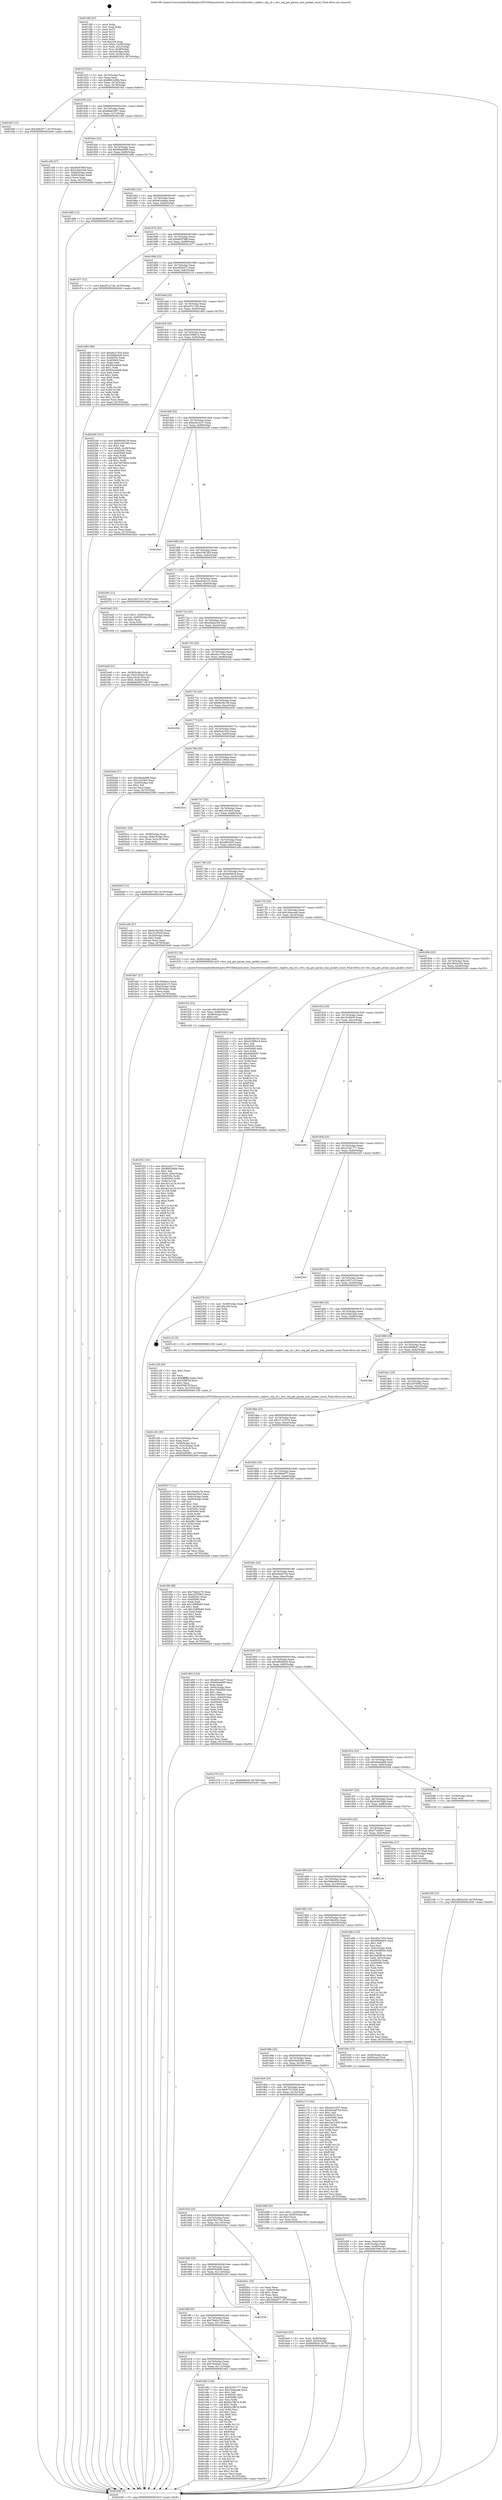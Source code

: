 digraph "0x4015f0" {
  label = "0x4015f0 (/mnt/c/Users/mathe/Desktop/tcc/POCII/binaries/extr_linuxdriversusbhostdwc_otgdwc_otg_cil.c_dwc_otg_get_param_max_packet_count_Final-ollvm.out::main(0))"
  labelloc = "t"
  node[shape=record]

  Entry [label="",width=0.3,height=0.3,shape=circle,fillcolor=black,style=filled]
  "0x40161f" [label="{
     0x40161f [23]\l
     | [instrs]\l
     &nbsp;&nbsp;0x40161f \<+3\>: mov -0x70(%rbp),%eax\l
     &nbsp;&nbsp;0x401622 \<+2\>: mov %eax,%ecx\l
     &nbsp;&nbsp;0x401624 \<+6\>: sub $0x8681b90b,%ecx\l
     &nbsp;&nbsp;0x40162a \<+3\>: mov %eax,-0x74(%rbp)\l
     &nbsp;&nbsp;0x40162d \<+3\>: mov %ecx,-0x78(%rbp)\l
     &nbsp;&nbsp;0x401630 \<+6\>: je 0000000000401fd3 \<main+0x9e3\>\l
  }"]
  "0x401fd3" [label="{
     0x401fd3 [12]\l
     | [instrs]\l
     &nbsp;&nbsp;0x401fd3 \<+7\>: movl $0x3bfe4f77,-0x70(%rbp)\l
     &nbsp;&nbsp;0x401fda \<+5\>: jmp 0000000000402449 \<main+0xe59\>\l
  }"]
  "0x401636" [label="{
     0x401636 [22]\l
     | [instrs]\l
     &nbsp;&nbsp;0x401636 \<+5\>: jmp 000000000040163b \<main+0x4b\>\l
     &nbsp;&nbsp;0x40163b \<+3\>: mov -0x74(%rbp),%eax\l
     &nbsp;&nbsp;0x40163e \<+5\>: sub $0x88de5907,%eax\l
     &nbsp;&nbsp;0x401643 \<+3\>: mov %eax,-0x7c(%rbp)\l
     &nbsp;&nbsp;0x401646 \<+6\>: je 0000000000401c08 \<main+0x618\>\l
  }"]
  Exit [label="",width=0.3,height=0.3,shape=circle,fillcolor=black,style=filled,peripheries=2]
  "0x401c08" [label="{
     0x401c08 [27]\l
     | [instrs]\l
     &nbsp;&nbsp;0x401c08 \<+5\>: mov $0x963f788f,%eax\l
     &nbsp;&nbsp;0x401c0d \<+5\>: mov $0x23dd23a6,%ecx\l
     &nbsp;&nbsp;0x401c12 \<+3\>: mov -0x64(%rbp),%edx\l
     &nbsp;&nbsp;0x401c15 \<+3\>: cmp -0x60(%rbp),%edx\l
     &nbsp;&nbsp;0x401c18 \<+3\>: cmovl %ecx,%eax\l
     &nbsp;&nbsp;0x401c1b \<+3\>: mov %eax,-0x70(%rbp)\l
     &nbsp;&nbsp;0x401c1e \<+5\>: jmp 0000000000402449 \<main+0xe59\>\l
  }"]
  "0x40164c" [label="{
     0x40164c [22]\l
     | [instrs]\l
     &nbsp;&nbsp;0x40164c \<+5\>: jmp 0000000000401651 \<main+0x61\>\l
     &nbsp;&nbsp;0x401651 \<+3\>: mov -0x74(%rbp),%eax\l
     &nbsp;&nbsp;0x401654 \<+5\>: sub $0x90ee95f5,%eax\l
     &nbsp;&nbsp;0x401659 \<+3\>: mov %eax,-0x80(%rbp)\l
     &nbsp;&nbsp;0x40165c \<+6\>: je 0000000000401d6b \<main+0x77b\>\l
  }"]
  "0x402106" [label="{
     0x402106 [12]\l
     | [instrs]\l
     &nbsp;&nbsp;0x402106 \<+7\>: movl $0x1863a1b5,-0x70(%rbp)\l
     &nbsp;&nbsp;0x40210d \<+5\>: jmp 0000000000402449 \<main+0xe59\>\l
  }"]
  "0x401d6b" [label="{
     0x401d6b [12]\l
     | [instrs]\l
     &nbsp;&nbsp;0x401d6b \<+7\>: movl $0x88de5907,-0x70(%rbp)\l
     &nbsp;&nbsp;0x401d72 \<+5\>: jmp 0000000000402449 \<main+0xe59\>\l
  }"]
  "0x401662" [label="{
     0x401662 [25]\l
     | [instrs]\l
     &nbsp;&nbsp;0x401662 \<+5\>: jmp 0000000000401667 \<main+0x77\>\l
     &nbsp;&nbsp;0x401667 \<+3\>: mov -0x74(%rbp),%eax\l
     &nbsp;&nbsp;0x40166a \<+5\>: sub $0x943cedea,%eax\l
     &nbsp;&nbsp;0x40166f \<+6\>: mov %eax,-0x84(%rbp)\l
     &nbsp;&nbsp;0x401675 \<+6\>: je 0000000000402112 \<main+0xb22\>\l
  }"]
  "0x4020d5" [label="{
     0x4020d5 [12]\l
     | [instrs]\l
     &nbsp;&nbsp;0x4020d5 \<+7\>: movl $0x678377e0,-0x70(%rbp)\l
     &nbsp;&nbsp;0x4020dc \<+5\>: jmp 0000000000402449 \<main+0xe59\>\l
  }"]
  "0x402112" [label="{
     0x402112\l
  }", style=dashed]
  "0x40167b" [label="{
     0x40167b [25]\l
     | [instrs]\l
     &nbsp;&nbsp;0x40167b \<+5\>: jmp 0000000000401680 \<main+0x90\>\l
     &nbsp;&nbsp;0x401680 \<+3\>: mov -0x74(%rbp),%eax\l
     &nbsp;&nbsp;0x401683 \<+5\>: sub $0x963f788f,%eax\l
     &nbsp;&nbsp;0x401688 \<+6\>: mov %eax,-0x88(%rbp)\l
     &nbsp;&nbsp;0x40168e \<+6\>: je 0000000000401d77 \<main+0x787\>\l
  }"]
  "0x401f32" [label="{
     0x401f32 [161]\l
     | [instrs]\l
     &nbsp;&nbsp;0x401f32 \<+5\>: mov $0x223d1777,%esi\l
     &nbsp;&nbsp;0x401f37 \<+5\>: mov $0x8681b90b,%ecx\l
     &nbsp;&nbsp;0x401f3c \<+2\>: mov $0x1,%dl\l
     &nbsp;&nbsp;0x401f3e \<+7\>: movl $0x0,-0x6c(%rbp)\l
     &nbsp;&nbsp;0x401f45 \<+8\>: mov 0x40505c,%r8d\l
     &nbsp;&nbsp;0x401f4d \<+8\>: mov 0x405060,%r9d\l
     &nbsp;&nbsp;0x401f55 \<+3\>: mov %r8d,%r10d\l
     &nbsp;&nbsp;0x401f58 \<+7\>: add $0xcb21a124,%r10d\l
     &nbsp;&nbsp;0x401f5f \<+4\>: sub $0x1,%r10d\l
     &nbsp;&nbsp;0x401f63 \<+7\>: sub $0xcb21a124,%r10d\l
     &nbsp;&nbsp;0x401f6a \<+4\>: imul %r10d,%r8d\l
     &nbsp;&nbsp;0x401f6e \<+4\>: and $0x1,%r8d\l
     &nbsp;&nbsp;0x401f72 \<+4\>: cmp $0x0,%r8d\l
     &nbsp;&nbsp;0x401f76 \<+4\>: sete %r11b\l
     &nbsp;&nbsp;0x401f7a \<+4\>: cmp $0xa,%r9d\l
     &nbsp;&nbsp;0x401f7e \<+3\>: setl %bl\l
     &nbsp;&nbsp;0x401f81 \<+3\>: mov %r11b,%r14b\l
     &nbsp;&nbsp;0x401f84 \<+4\>: xor $0xff,%r14b\l
     &nbsp;&nbsp;0x401f88 \<+3\>: mov %bl,%r15b\l
     &nbsp;&nbsp;0x401f8b \<+4\>: xor $0xff,%r15b\l
     &nbsp;&nbsp;0x401f8f \<+3\>: xor $0x1,%dl\l
     &nbsp;&nbsp;0x401f92 \<+3\>: mov %r14b,%r12b\l
     &nbsp;&nbsp;0x401f95 \<+4\>: and $0xff,%r12b\l
     &nbsp;&nbsp;0x401f99 \<+3\>: and %dl,%r11b\l
     &nbsp;&nbsp;0x401f9c \<+3\>: mov %r15b,%r13b\l
     &nbsp;&nbsp;0x401f9f \<+4\>: and $0xff,%r13b\l
     &nbsp;&nbsp;0x401fa3 \<+2\>: and %dl,%bl\l
     &nbsp;&nbsp;0x401fa5 \<+3\>: or %r11b,%r12b\l
     &nbsp;&nbsp;0x401fa8 \<+3\>: or %bl,%r13b\l
     &nbsp;&nbsp;0x401fab \<+3\>: xor %r13b,%r12b\l
     &nbsp;&nbsp;0x401fae \<+3\>: or %r15b,%r14b\l
     &nbsp;&nbsp;0x401fb1 \<+4\>: xor $0xff,%r14b\l
     &nbsp;&nbsp;0x401fb5 \<+3\>: or $0x1,%dl\l
     &nbsp;&nbsp;0x401fb8 \<+3\>: and %dl,%r14b\l
     &nbsp;&nbsp;0x401fbb \<+3\>: or %r14b,%r12b\l
     &nbsp;&nbsp;0x401fbe \<+4\>: test $0x1,%r12b\l
     &nbsp;&nbsp;0x401fc2 \<+3\>: cmovne %ecx,%esi\l
     &nbsp;&nbsp;0x401fc5 \<+3\>: mov %esi,-0x70(%rbp)\l
     &nbsp;&nbsp;0x401fc8 \<+6\>: mov %eax,-0x124(%rbp)\l
     &nbsp;&nbsp;0x401fce \<+5\>: jmp 0000000000402449 \<main+0xe59\>\l
  }"]
  "0x401d77" [label="{
     0x401d77 [12]\l
     | [instrs]\l
     &nbsp;&nbsp;0x401d77 \<+7\>: movl $0xc87cc746,-0x70(%rbp)\l
     &nbsp;&nbsp;0x401d7e \<+5\>: jmp 0000000000402449 \<main+0xe59\>\l
  }"]
  "0x401694" [label="{
     0x401694 [25]\l
     | [instrs]\l
     &nbsp;&nbsp;0x401694 \<+5\>: jmp 0000000000401699 \<main+0xa9\>\l
     &nbsp;&nbsp;0x401699 \<+3\>: mov -0x74(%rbp),%eax\l
     &nbsp;&nbsp;0x40169c \<+5\>: sub $0xa8f2b57c,%eax\l
     &nbsp;&nbsp;0x4016a1 \<+6\>: mov %eax,-0x8c(%rbp)\l
     &nbsp;&nbsp;0x4016a7 \<+6\>: je 000000000040211e \<main+0xb2e\>\l
  }"]
  "0x401f1b" [label="{
     0x401f1b [23]\l
     | [instrs]\l
     &nbsp;&nbsp;0x401f1b \<+10\>: movabs $0x4030b6,%rdi\l
     &nbsp;&nbsp;0x401f25 \<+3\>: mov %eax,-0x68(%rbp)\l
     &nbsp;&nbsp;0x401f28 \<+3\>: mov -0x68(%rbp),%esi\l
     &nbsp;&nbsp;0x401f2b \<+2\>: mov $0x0,%al\l
     &nbsp;&nbsp;0x401f2d \<+5\>: call 0000000000401040 \<printf@plt\>\l
     | [calls]\l
     &nbsp;&nbsp;0x401040 \{1\} (unknown)\l
  }"]
  "0x40211e" [label="{
     0x40211e\l
  }", style=dashed]
  "0x4016ad" [label="{
     0x4016ad [25]\l
     | [instrs]\l
     &nbsp;&nbsp;0x4016ad \<+5\>: jmp 00000000004016b2 \<main+0xc2\>\l
     &nbsp;&nbsp;0x4016b2 \<+3\>: mov -0x74(%rbp),%eax\l
     &nbsp;&nbsp;0x4016b5 \<+5\>: sub $0xc87cc746,%eax\l
     &nbsp;&nbsp;0x4016ba \<+6\>: mov %eax,-0x90(%rbp)\l
     &nbsp;&nbsp;0x4016c0 \<+6\>: je 0000000000401d83 \<main+0x793\>\l
  }"]
  "0x401a31" [label="{
     0x401a31\l
  }", style=dashed]
  "0x401d83" [label="{
     0x401d83 [88]\l
     | [instrs]\l
     &nbsp;&nbsp;0x401d83 \<+5\>: mov $0xe6cc745e,%eax\l
     &nbsp;&nbsp;0x401d88 \<+5\>: mov $0x5f4b0426,%ecx\l
     &nbsp;&nbsp;0x401d8d \<+7\>: mov 0x40505c,%edx\l
     &nbsp;&nbsp;0x401d94 \<+7\>: mov 0x405060,%esi\l
     &nbsp;&nbsp;0x401d9b \<+2\>: mov %edx,%edi\l
     &nbsp;&nbsp;0x401d9d \<+6\>: sub $0x83cea0e8,%edi\l
     &nbsp;&nbsp;0x401da3 \<+3\>: sub $0x1,%edi\l
     &nbsp;&nbsp;0x401da6 \<+6\>: add $0x83cea0e8,%edi\l
     &nbsp;&nbsp;0x401dac \<+3\>: imul %edi,%edx\l
     &nbsp;&nbsp;0x401daf \<+3\>: and $0x1,%edx\l
     &nbsp;&nbsp;0x401db2 \<+3\>: cmp $0x0,%edx\l
     &nbsp;&nbsp;0x401db5 \<+4\>: sete %r8b\l
     &nbsp;&nbsp;0x401db9 \<+3\>: cmp $0xa,%esi\l
     &nbsp;&nbsp;0x401dbc \<+4\>: setl %r9b\l
     &nbsp;&nbsp;0x401dc0 \<+3\>: mov %r8b,%r10b\l
     &nbsp;&nbsp;0x401dc3 \<+3\>: and %r9b,%r10b\l
     &nbsp;&nbsp;0x401dc6 \<+3\>: xor %r9b,%r8b\l
     &nbsp;&nbsp;0x401dc9 \<+3\>: or %r8b,%r10b\l
     &nbsp;&nbsp;0x401dcc \<+4\>: test $0x1,%r10b\l
     &nbsp;&nbsp;0x401dd0 \<+3\>: cmovne %ecx,%eax\l
     &nbsp;&nbsp;0x401dd3 \<+3\>: mov %eax,-0x70(%rbp)\l
     &nbsp;&nbsp;0x401dd6 \<+5\>: jmp 0000000000402449 \<main+0xe59\>\l
  }"]
  "0x4016c6" [label="{
     0x4016c6 [25]\l
     | [instrs]\l
     &nbsp;&nbsp;0x4016c6 \<+5\>: jmp 00000000004016cb \<main+0xdb\>\l
     &nbsp;&nbsp;0x4016cb \<+3\>: mov -0x74(%rbp),%eax\l
     &nbsp;&nbsp;0x4016ce \<+5\>: sub $0xd1099b14,%eax\l
     &nbsp;&nbsp;0x4016d3 \<+6\>: mov %eax,-0x94(%rbp)\l
     &nbsp;&nbsp;0x4016d9 \<+6\>: je 00000000004022d5 \<main+0xce5\>\l
  }"]
  "0x401e82" [label="{
     0x401e82 [144]\l
     | [instrs]\l
     &nbsp;&nbsp;0x401e82 \<+5\>: mov $0x223d1777,%eax\l
     &nbsp;&nbsp;0x401e87 \<+5\>: mov $0x164acaa6,%ecx\l
     &nbsp;&nbsp;0x401e8c \<+2\>: mov $0x1,%dl\l
     &nbsp;&nbsp;0x401e8e \<+7\>: mov 0x40505c,%esi\l
     &nbsp;&nbsp;0x401e95 \<+7\>: mov 0x405060,%edi\l
     &nbsp;&nbsp;0x401e9c \<+3\>: mov %esi,%r8d\l
     &nbsp;&nbsp;0x401e9f \<+7\>: add $0x62c3fb7d,%r8d\l
     &nbsp;&nbsp;0x401ea6 \<+4\>: sub $0x1,%r8d\l
     &nbsp;&nbsp;0x401eaa \<+7\>: sub $0x62c3fb7d,%r8d\l
     &nbsp;&nbsp;0x401eb1 \<+4\>: imul %r8d,%esi\l
     &nbsp;&nbsp;0x401eb5 \<+3\>: and $0x1,%esi\l
     &nbsp;&nbsp;0x401eb8 \<+3\>: cmp $0x0,%esi\l
     &nbsp;&nbsp;0x401ebb \<+4\>: sete %r9b\l
     &nbsp;&nbsp;0x401ebf \<+3\>: cmp $0xa,%edi\l
     &nbsp;&nbsp;0x401ec2 \<+4\>: setl %r10b\l
     &nbsp;&nbsp;0x401ec6 \<+3\>: mov %r9b,%r11b\l
     &nbsp;&nbsp;0x401ec9 \<+4\>: xor $0xff,%r11b\l
     &nbsp;&nbsp;0x401ecd \<+3\>: mov %r10b,%bl\l
     &nbsp;&nbsp;0x401ed0 \<+3\>: xor $0xff,%bl\l
     &nbsp;&nbsp;0x401ed3 \<+3\>: xor $0x1,%dl\l
     &nbsp;&nbsp;0x401ed6 \<+3\>: mov %r11b,%r14b\l
     &nbsp;&nbsp;0x401ed9 \<+4\>: and $0xff,%r14b\l
     &nbsp;&nbsp;0x401edd \<+3\>: and %dl,%r9b\l
     &nbsp;&nbsp;0x401ee0 \<+3\>: mov %bl,%r15b\l
     &nbsp;&nbsp;0x401ee3 \<+4\>: and $0xff,%r15b\l
     &nbsp;&nbsp;0x401ee7 \<+3\>: and %dl,%r10b\l
     &nbsp;&nbsp;0x401eea \<+3\>: or %r9b,%r14b\l
     &nbsp;&nbsp;0x401eed \<+3\>: or %r10b,%r15b\l
     &nbsp;&nbsp;0x401ef0 \<+3\>: xor %r15b,%r14b\l
     &nbsp;&nbsp;0x401ef3 \<+3\>: or %bl,%r11b\l
     &nbsp;&nbsp;0x401ef6 \<+4\>: xor $0xff,%r11b\l
     &nbsp;&nbsp;0x401efa \<+3\>: or $0x1,%dl\l
     &nbsp;&nbsp;0x401efd \<+3\>: and %dl,%r11b\l
     &nbsp;&nbsp;0x401f00 \<+3\>: or %r11b,%r14b\l
     &nbsp;&nbsp;0x401f03 \<+4\>: test $0x1,%r14b\l
     &nbsp;&nbsp;0x401f07 \<+3\>: cmovne %ecx,%eax\l
     &nbsp;&nbsp;0x401f0a \<+3\>: mov %eax,-0x70(%rbp)\l
     &nbsp;&nbsp;0x401f0d \<+5\>: jmp 0000000000402449 \<main+0xe59\>\l
  }"]
  "0x4022d5" [label="{
     0x4022d5 [151]\l
     | [instrs]\l
     &nbsp;&nbsp;0x4022d5 \<+5\>: mov $0xf0c08159,%eax\l
     &nbsp;&nbsp;0x4022da \<+5\>: mov $0xe10674f3,%ecx\l
     &nbsp;&nbsp;0x4022df \<+2\>: mov $0x1,%dl\l
     &nbsp;&nbsp;0x4022e1 \<+7\>: movl $0x0,-0x38(%rbp)\l
     &nbsp;&nbsp;0x4022e8 \<+7\>: mov 0x40505c,%esi\l
     &nbsp;&nbsp;0x4022ef \<+7\>: mov 0x405060,%edi\l
     &nbsp;&nbsp;0x4022f6 \<+3\>: mov %esi,%r8d\l
     &nbsp;&nbsp;0x4022f9 \<+7\>: add $0x79079b5e,%r8d\l
     &nbsp;&nbsp;0x402300 \<+4\>: sub $0x1,%r8d\l
     &nbsp;&nbsp;0x402304 \<+7\>: sub $0x79079b5e,%r8d\l
     &nbsp;&nbsp;0x40230b \<+4\>: imul %r8d,%esi\l
     &nbsp;&nbsp;0x40230f \<+3\>: and $0x1,%esi\l
     &nbsp;&nbsp;0x402312 \<+3\>: cmp $0x0,%esi\l
     &nbsp;&nbsp;0x402315 \<+4\>: sete %r9b\l
     &nbsp;&nbsp;0x402319 \<+3\>: cmp $0xa,%edi\l
     &nbsp;&nbsp;0x40231c \<+4\>: setl %r10b\l
     &nbsp;&nbsp;0x402320 \<+3\>: mov %r9b,%r11b\l
     &nbsp;&nbsp;0x402323 \<+4\>: xor $0xff,%r11b\l
     &nbsp;&nbsp;0x402327 \<+3\>: mov %r10b,%bl\l
     &nbsp;&nbsp;0x40232a \<+3\>: xor $0xff,%bl\l
     &nbsp;&nbsp;0x40232d \<+3\>: xor $0x0,%dl\l
     &nbsp;&nbsp;0x402330 \<+3\>: mov %r11b,%r14b\l
     &nbsp;&nbsp;0x402333 \<+4\>: and $0x0,%r14b\l
     &nbsp;&nbsp;0x402337 \<+3\>: and %dl,%r9b\l
     &nbsp;&nbsp;0x40233a \<+3\>: mov %bl,%r15b\l
     &nbsp;&nbsp;0x40233d \<+4\>: and $0x0,%r15b\l
     &nbsp;&nbsp;0x402341 \<+3\>: and %dl,%r10b\l
     &nbsp;&nbsp;0x402344 \<+3\>: or %r9b,%r14b\l
     &nbsp;&nbsp;0x402347 \<+3\>: or %r10b,%r15b\l
     &nbsp;&nbsp;0x40234a \<+3\>: xor %r15b,%r14b\l
     &nbsp;&nbsp;0x40234d \<+3\>: or %bl,%r11b\l
     &nbsp;&nbsp;0x402350 \<+4\>: xor $0xff,%r11b\l
     &nbsp;&nbsp;0x402354 \<+3\>: or $0x0,%dl\l
     &nbsp;&nbsp;0x402357 \<+3\>: and %dl,%r11b\l
     &nbsp;&nbsp;0x40235a \<+3\>: or %r11b,%r14b\l
     &nbsp;&nbsp;0x40235d \<+4\>: test $0x1,%r14b\l
     &nbsp;&nbsp;0x402361 \<+3\>: cmovne %ecx,%eax\l
     &nbsp;&nbsp;0x402364 \<+3\>: mov %eax,-0x70(%rbp)\l
     &nbsp;&nbsp;0x402367 \<+5\>: jmp 0000000000402449 \<main+0xe59\>\l
  }"]
  "0x4016df" [label="{
     0x4016df [25]\l
     | [instrs]\l
     &nbsp;&nbsp;0x4016df \<+5\>: jmp 00000000004016e4 \<main+0xf4\>\l
     &nbsp;&nbsp;0x4016e4 \<+3\>: mov -0x74(%rbp),%eax\l
     &nbsp;&nbsp;0x4016e7 \<+5\>: sub $0xe041d1f7,%eax\l
     &nbsp;&nbsp;0x4016ec \<+6\>: mov %eax,-0x98(%rbp)\l
     &nbsp;&nbsp;0x4016f2 \<+6\>: je 00000000004023a5 \<main+0xdb5\>\l
  }"]
  "0x401a18" [label="{
     0x401a18 [25]\l
     | [instrs]\l
     &nbsp;&nbsp;0x401a18 \<+5\>: jmp 0000000000401a1d \<main+0x42d\>\l
     &nbsp;&nbsp;0x401a1d \<+3\>: mov -0x74(%rbp),%eax\l
     &nbsp;&nbsp;0x401a20 \<+5\>: sub $0x7fc04acc,%eax\l
     &nbsp;&nbsp;0x401a25 \<+6\>: mov %eax,-0x11c(%rbp)\l
     &nbsp;&nbsp;0x401a2b \<+6\>: je 0000000000401e82 \<main+0x892\>\l
  }"]
  "0x4023a5" [label="{
     0x4023a5\l
  }", style=dashed]
  "0x4016f8" [label="{
     0x4016f8 [25]\l
     | [instrs]\l
     &nbsp;&nbsp;0x4016f8 \<+5\>: jmp 00000000004016fd \<main+0x10d\>\l
     &nbsp;&nbsp;0x4016fd \<+3\>: mov -0x74(%rbp),%eax\l
     &nbsp;&nbsp;0x401700 \<+5\>: sub $0xe10674f3,%eax\l
     &nbsp;&nbsp;0x401705 \<+6\>: mov %eax,-0x9c(%rbp)\l
     &nbsp;&nbsp;0x40170b \<+6\>: je 000000000040236c \<main+0xd7c\>\l
  }"]
  "0x40241e" [label="{
     0x40241e\l
  }", style=dashed]
  "0x40236c" [label="{
     0x40236c [12]\l
     | [instrs]\l
     &nbsp;&nbsp;0x40236c \<+7\>: movl $0x22927c1f,-0x70(%rbp)\l
     &nbsp;&nbsp;0x402373 \<+5\>: jmp 0000000000402449 \<main+0xe59\>\l
  }"]
  "0x401711" [label="{
     0x401711 [25]\l
     | [instrs]\l
     &nbsp;&nbsp;0x401711 \<+5\>: jmp 0000000000401716 \<main+0x126\>\l
     &nbsp;&nbsp;0x401716 \<+3\>: mov -0x74(%rbp),%eax\l
     &nbsp;&nbsp;0x401719 \<+5\>: sub $0xe2e42c15,%eax\l
     &nbsp;&nbsp;0x40171e \<+6\>: mov %eax,-0xa0(%rbp)\l
     &nbsp;&nbsp;0x401724 \<+6\>: je 0000000000401bd2 \<main+0x5e2\>\l
  }"]
  "0x4019ff" [label="{
     0x4019ff [25]\l
     | [instrs]\l
     &nbsp;&nbsp;0x4019ff \<+5\>: jmp 0000000000401a04 \<main+0x414\>\l
     &nbsp;&nbsp;0x401a04 \<+3\>: mov -0x74(%rbp),%eax\l
     &nbsp;&nbsp;0x401a07 \<+5\>: sub $0x79dd2c78,%eax\l
     &nbsp;&nbsp;0x401a0c \<+6\>: mov %eax,-0x118(%rbp)\l
     &nbsp;&nbsp;0x401a12 \<+6\>: je 000000000040241e \<main+0xe2e\>\l
  }"]
  "0x401bd2" [label="{
     0x401bd2 [23]\l
     | [instrs]\l
     &nbsp;&nbsp;0x401bd2 \<+7\>: movl $0x1,-0x60(%rbp)\l
     &nbsp;&nbsp;0x401bd9 \<+4\>: movslq -0x60(%rbp),%rax\l
     &nbsp;&nbsp;0x401bdd \<+4\>: shl $0x2,%rax\l
     &nbsp;&nbsp;0x401be1 \<+3\>: mov %rax,%rdi\l
     &nbsp;&nbsp;0x401be4 \<+5\>: call 0000000000401050 \<malloc@plt\>\l
     | [calls]\l
     &nbsp;&nbsp;0x401050 \{1\} (unknown)\l
  }"]
  "0x40172a" [label="{
     0x40172a [25]\l
     | [instrs]\l
     &nbsp;&nbsp;0x40172a \<+5\>: jmp 000000000040172f \<main+0x13f\>\l
     &nbsp;&nbsp;0x40172f \<+3\>: mov -0x74(%rbp),%eax\l
     &nbsp;&nbsp;0x401732 \<+5\>: sub $0xe5eba108,%eax\l
     &nbsp;&nbsp;0x401737 \<+6\>: mov %eax,-0xa4(%rbp)\l
     &nbsp;&nbsp;0x40173d \<+6\>: je 0000000000401b40 \<main+0x550\>\l
  }"]
  "0x402239" [label="{
     0x402239\l
  }", style=dashed]
  "0x401b40" [label="{
     0x401b40\l
  }", style=dashed]
  "0x401743" [label="{
     0x401743 [25]\l
     | [instrs]\l
     &nbsp;&nbsp;0x401743 \<+5\>: jmp 0000000000401748 \<main+0x158\>\l
     &nbsp;&nbsp;0x401748 \<+3\>: mov -0x74(%rbp),%eax\l
     &nbsp;&nbsp;0x40174b \<+5\>: sub $0xe6cc745e,%eax\l
     &nbsp;&nbsp;0x401750 \<+6\>: mov %eax,-0xa8(%rbp)\l
     &nbsp;&nbsp;0x401756 \<+6\>: je 00000000004023c6 \<main+0xdd6\>\l
  }"]
  "0x4019e6" [label="{
     0x4019e6 [25]\l
     | [instrs]\l
     &nbsp;&nbsp;0x4019e6 \<+5\>: jmp 00000000004019eb \<main+0x3fb\>\l
     &nbsp;&nbsp;0x4019eb \<+3\>: mov -0x74(%rbp),%eax\l
     &nbsp;&nbsp;0x4019ee \<+5\>: sub $0x6f764946,%eax\l
     &nbsp;&nbsp;0x4019f3 \<+6\>: mov %eax,-0x114(%rbp)\l
     &nbsp;&nbsp;0x4019f9 \<+6\>: je 0000000000402239 \<main+0xc49\>\l
  }"]
  "0x4023c6" [label="{
     0x4023c6\l
  }", style=dashed]
  "0x40175c" [label="{
     0x40175c [25]\l
     | [instrs]\l
     &nbsp;&nbsp;0x40175c \<+5\>: jmp 0000000000401761 \<main+0x171\>\l
     &nbsp;&nbsp;0x401761 \<+3\>: mov -0x74(%rbp),%eax\l
     &nbsp;&nbsp;0x401764 \<+5\>: sub $0xf0c08159,%eax\l
     &nbsp;&nbsp;0x401769 \<+6\>: mov %eax,-0xac(%rbp)\l
     &nbsp;&nbsp;0x40176f \<+6\>: je 000000000040243b \<main+0xe4b\>\l
  }"]
  "0x4020e1" [label="{
     0x4020e1 [25]\l
     | [instrs]\l
     &nbsp;&nbsp;0x4020e1 \<+2\>: xor %eax,%eax\l
     &nbsp;&nbsp;0x4020e3 \<+3\>: mov -0x6c(%rbp),%ecx\l
     &nbsp;&nbsp;0x4020e6 \<+3\>: sub $0x1,%eax\l
     &nbsp;&nbsp;0x4020e9 \<+2\>: sub %eax,%ecx\l
     &nbsp;&nbsp;0x4020eb \<+3\>: mov %ecx,-0x6c(%rbp)\l
     &nbsp;&nbsp;0x4020ee \<+7\>: movl $0x3bfe4f77,-0x70(%rbp)\l
     &nbsp;&nbsp;0x4020f5 \<+5\>: jmp 0000000000402449 \<main+0xe59\>\l
  }"]
  "0x40243b" [label="{
     0x40243b\l
  }", style=dashed]
  "0x401775" [label="{
     0x401775 [25]\l
     | [instrs]\l
     &nbsp;&nbsp;0x401775 \<+5\>: jmp 000000000040177a \<main+0x18a\>\l
     &nbsp;&nbsp;0x40177a \<+3\>: mov -0x74(%rbp),%eax\l
     &nbsp;&nbsp;0x40177d \<+5\>: sub $0xf5a41923,%eax\l
     &nbsp;&nbsp;0x401782 \<+6\>: mov %eax,-0xb0(%rbp)\l
     &nbsp;&nbsp;0x401788 \<+6\>: je 00000000004020a6 \<main+0xab6\>\l
  }"]
  "0x401c50" [label="{
     0x401c50 [35]\l
     | [instrs]\l
     &nbsp;&nbsp;0x401c50 \<+6\>: mov -0x120(%rbp),%ecx\l
     &nbsp;&nbsp;0x401c56 \<+3\>: imul %eax,%ecx\l
     &nbsp;&nbsp;0x401c59 \<+4\>: mov -0x58(%rbp),%rsi\l
     &nbsp;&nbsp;0x401c5d \<+4\>: movslq -0x5c(%rbp),%rdi\l
     &nbsp;&nbsp;0x401c61 \<+4\>: mov (%rsi,%rdi,8),%rsi\l
     &nbsp;&nbsp;0x401c65 \<+2\>: mov %ecx,(%rsi)\l
     &nbsp;&nbsp;0x401c67 \<+7\>: movl $0x63a05db1,-0x70(%rbp)\l
     &nbsp;&nbsp;0x401c6e \<+5\>: jmp 0000000000402449 \<main+0xe59\>\l
  }"]
  "0x4020a6" [label="{
     0x4020a6 [27]\l
     | [instrs]\l
     &nbsp;&nbsp;0x4020a6 \<+5\>: mov $0x49eabd98,%eax\l
     &nbsp;&nbsp;0x4020ab \<+5\>: mov $0x102c9c0,%ecx\l
     &nbsp;&nbsp;0x4020b0 \<+3\>: mov -0x29(%rbp),%dl\l
     &nbsp;&nbsp;0x4020b3 \<+3\>: test $0x1,%dl\l
     &nbsp;&nbsp;0x4020b6 \<+3\>: cmovne %ecx,%eax\l
     &nbsp;&nbsp;0x4020b9 \<+3\>: mov %eax,-0x70(%rbp)\l
     &nbsp;&nbsp;0x4020bc \<+5\>: jmp 0000000000402449 \<main+0xe59\>\l
  }"]
  "0x40178e" [label="{
     0x40178e [25]\l
     | [instrs]\l
     &nbsp;&nbsp;0x40178e \<+5\>: jmp 0000000000401793 \<main+0x1a3\>\l
     &nbsp;&nbsp;0x401793 \<+3\>: mov -0x74(%rbp),%eax\l
     &nbsp;&nbsp;0x401796 \<+5\>: sub $0xfb1199e3,%eax\l
     &nbsp;&nbsp;0x40179b \<+6\>: mov %eax,-0xb4(%rbp)\l
     &nbsp;&nbsp;0x4017a1 \<+6\>: je 000000000040242a \<main+0xe3a\>\l
  }"]
  "0x401c28" [label="{
     0x401c28 [40]\l
     | [instrs]\l
     &nbsp;&nbsp;0x401c28 \<+5\>: mov $0x2,%ecx\l
     &nbsp;&nbsp;0x401c2d \<+1\>: cltd\l
     &nbsp;&nbsp;0x401c2e \<+2\>: idiv %ecx\l
     &nbsp;&nbsp;0x401c30 \<+6\>: imul $0xfffffffe,%edx,%ecx\l
     &nbsp;&nbsp;0x401c36 \<+6\>: sub $0x559875f,%ecx\l
     &nbsp;&nbsp;0x401c3c \<+3\>: add $0x1,%ecx\l
     &nbsp;&nbsp;0x401c3f \<+6\>: add $0x559875f,%ecx\l
     &nbsp;&nbsp;0x401c45 \<+6\>: mov %ecx,-0x120(%rbp)\l
     &nbsp;&nbsp;0x401c4b \<+5\>: call 0000000000401160 \<next_i\>\l
     | [calls]\l
     &nbsp;&nbsp;0x401160 \{1\} (/mnt/c/Users/mathe/Desktop/tcc/POCII/binaries/extr_linuxdriversusbhostdwc_otgdwc_otg_cil.c_dwc_otg_get_param_max_packet_count_Final-ollvm.out::next_i)\l
  }"]
  "0x40242a" [label="{
     0x40242a\l
  }", style=dashed]
  "0x4017a7" [label="{
     0x4017a7 [25]\l
     | [instrs]\l
     &nbsp;&nbsp;0x4017a7 \<+5\>: jmp 00000000004017ac \<main+0x1bc\>\l
     &nbsp;&nbsp;0x4017ac \<+3\>: mov -0x74(%rbp),%eax\l
     &nbsp;&nbsp;0x4017af \<+5\>: sub $0x102c9c0,%eax\l
     &nbsp;&nbsp;0x4017b4 \<+6\>: mov %eax,-0xb8(%rbp)\l
     &nbsp;&nbsp;0x4017ba \<+6\>: je 00000000004020c1 \<main+0xad1\>\l
  }"]
  "0x401be9" [label="{
     0x401be9 [31]\l
     | [instrs]\l
     &nbsp;&nbsp;0x401be9 \<+4\>: mov -0x58(%rbp),%rdi\l
     &nbsp;&nbsp;0x401bed \<+4\>: movslq -0x5c(%rbp),%rcx\l
     &nbsp;&nbsp;0x401bf1 \<+4\>: mov %rax,(%rdi,%rcx,8)\l
     &nbsp;&nbsp;0x401bf5 \<+7\>: movl $0x0,-0x64(%rbp)\l
     &nbsp;&nbsp;0x401bfc \<+7\>: movl $0x88de5907,-0x70(%rbp)\l
     &nbsp;&nbsp;0x401c03 \<+5\>: jmp 0000000000402449 \<main+0xe59\>\l
  }"]
  "0x4020c1" [label="{
     0x4020c1 [20]\l
     | [instrs]\l
     &nbsp;&nbsp;0x4020c1 \<+4\>: mov -0x58(%rbp),%rax\l
     &nbsp;&nbsp;0x4020c5 \<+4\>: movslq -0x6c(%rbp),%rcx\l
     &nbsp;&nbsp;0x4020c9 \<+4\>: mov (%rax,%rcx,8),%rax\l
     &nbsp;&nbsp;0x4020cd \<+3\>: mov %rax,%rdi\l
     &nbsp;&nbsp;0x4020d0 \<+5\>: call 0000000000401030 \<free@plt\>\l
     | [calls]\l
     &nbsp;&nbsp;0x401030 \{1\} (unknown)\l
  }"]
  "0x4017c0" [label="{
     0x4017c0 [25]\l
     | [instrs]\l
     &nbsp;&nbsp;0x4017c0 \<+5\>: jmp 00000000004017c5 \<main+0x1d5\>\l
     &nbsp;&nbsp;0x4017c5 \<+3\>: mov -0x74(%rbp),%eax\l
     &nbsp;&nbsp;0x4017c8 \<+5\>: sub $0xdd91935,%eax\l
     &nbsp;&nbsp;0x4017cd \<+6\>: mov %eax,-0xbc(%rbp)\l
     &nbsp;&nbsp;0x4017d3 \<+6\>: je 0000000000401a3b \<main+0x44b\>\l
  }"]
  "0x401ba0" [label="{
     0x401ba0 [23]\l
     | [instrs]\l
     &nbsp;&nbsp;0x401ba0 \<+4\>: mov %rax,-0x58(%rbp)\l
     &nbsp;&nbsp;0x401ba4 \<+7\>: movl $0x0,-0x5c(%rbp)\l
     &nbsp;&nbsp;0x401bab \<+7\>: movl $0xfe060c8,-0x70(%rbp)\l
     &nbsp;&nbsp;0x401bb2 \<+5\>: jmp 0000000000402449 \<main+0xe59\>\l
  }"]
  "0x401a3b" [label="{
     0x401a3b [27]\l
     | [instrs]\l
     &nbsp;&nbsp;0x401a3b \<+5\>: mov $0x616b293c,%eax\l
     &nbsp;&nbsp;0x401a40 \<+5\>: mov $0x1fc3f430,%ecx\l
     &nbsp;&nbsp;0x401a45 \<+3\>: mov -0x34(%rbp),%edx\l
     &nbsp;&nbsp;0x401a48 \<+3\>: cmp $0x2,%edx\l
     &nbsp;&nbsp;0x401a4b \<+3\>: cmovne %ecx,%eax\l
     &nbsp;&nbsp;0x401a4e \<+3\>: mov %eax,-0x70(%rbp)\l
     &nbsp;&nbsp;0x401a51 \<+5\>: jmp 0000000000402449 \<main+0xe59\>\l
  }"]
  "0x4017d9" [label="{
     0x4017d9 [25]\l
     | [instrs]\l
     &nbsp;&nbsp;0x4017d9 \<+5\>: jmp 00000000004017de \<main+0x1ee\>\l
     &nbsp;&nbsp;0x4017de \<+3\>: mov -0x74(%rbp),%eax\l
     &nbsp;&nbsp;0x4017e1 \<+5\>: sub $0xfe060c8,%eax\l
     &nbsp;&nbsp;0x4017e6 \<+6\>: mov %eax,-0xc0(%rbp)\l
     &nbsp;&nbsp;0x4017ec \<+6\>: je 0000000000401bb7 \<main+0x5c7\>\l
  }"]
  "0x402449" [label="{
     0x402449 [5]\l
     | [instrs]\l
     &nbsp;&nbsp;0x402449 \<+5\>: jmp 000000000040161f \<main+0x2f\>\l
  }"]
  "0x4015f0" [label="{
     0x4015f0 [47]\l
     | [instrs]\l
     &nbsp;&nbsp;0x4015f0 \<+1\>: push %rbp\l
     &nbsp;&nbsp;0x4015f1 \<+3\>: mov %rsp,%rbp\l
     &nbsp;&nbsp;0x4015f4 \<+2\>: push %r15\l
     &nbsp;&nbsp;0x4015f6 \<+2\>: push %r14\l
     &nbsp;&nbsp;0x4015f8 \<+2\>: push %r13\l
     &nbsp;&nbsp;0x4015fa \<+2\>: push %r12\l
     &nbsp;&nbsp;0x4015fc \<+1\>: push %rbx\l
     &nbsp;&nbsp;0x4015fd \<+7\>: sub $0x108,%rsp\l
     &nbsp;&nbsp;0x401604 \<+7\>: movl $0x0,-0x38(%rbp)\l
     &nbsp;&nbsp;0x40160b \<+3\>: mov %edi,-0x3c(%rbp)\l
     &nbsp;&nbsp;0x40160e \<+4\>: mov %rsi,-0x48(%rbp)\l
     &nbsp;&nbsp;0x401612 \<+3\>: mov -0x3c(%rbp),%edi\l
     &nbsp;&nbsp;0x401615 \<+3\>: mov %edi,-0x34(%rbp)\l
     &nbsp;&nbsp;0x401618 \<+7\>: movl $0xdd91935,-0x70(%rbp)\l
  }"]
  "0x4019cd" [label="{
     0x4019cd [25]\l
     | [instrs]\l
     &nbsp;&nbsp;0x4019cd \<+5\>: jmp 00000000004019d2 \<main+0x3e2\>\l
     &nbsp;&nbsp;0x4019d2 \<+3\>: mov -0x74(%rbp),%eax\l
     &nbsp;&nbsp;0x4019d5 \<+5\>: sub $0x678377e0,%eax\l
     &nbsp;&nbsp;0x4019da \<+6\>: mov %eax,-0x110(%rbp)\l
     &nbsp;&nbsp;0x4019e0 \<+6\>: je 00000000004020e1 \<main+0xaf1\>\l
  }"]
  "0x401bb7" [label="{
     0x401bb7 [27]\l
     | [instrs]\l
     &nbsp;&nbsp;0x401bb7 \<+5\>: mov $0x7fc04acc,%eax\l
     &nbsp;&nbsp;0x401bbc \<+5\>: mov $0xe2e42c15,%ecx\l
     &nbsp;&nbsp;0x401bc1 \<+3\>: mov -0x5c(%rbp),%edx\l
     &nbsp;&nbsp;0x401bc4 \<+3\>: cmp -0x50(%rbp),%edx\l
     &nbsp;&nbsp;0x401bc7 \<+3\>: cmovl %ecx,%eax\l
     &nbsp;&nbsp;0x401bca \<+3\>: mov %eax,-0x70(%rbp)\l
     &nbsp;&nbsp;0x401bcd \<+5\>: jmp 0000000000402449 \<main+0xe59\>\l
  }"]
  "0x4017f2" [label="{
     0x4017f2 [25]\l
     | [instrs]\l
     &nbsp;&nbsp;0x4017f2 \<+5\>: jmp 00000000004017f7 \<main+0x207\>\l
     &nbsp;&nbsp;0x4017f7 \<+3\>: mov -0x74(%rbp),%eax\l
     &nbsp;&nbsp;0x4017fa \<+5\>: sub $0x164acaa6,%eax\l
     &nbsp;&nbsp;0x4017ff \<+6\>: mov %eax,-0xc4(%rbp)\l
     &nbsp;&nbsp;0x401805 \<+6\>: je 0000000000401f12 \<main+0x922\>\l
  }"]
  "0x401b89" [label="{
     0x401b89 [23]\l
     | [instrs]\l
     &nbsp;&nbsp;0x401b89 \<+7\>: movl $0x1,-0x50(%rbp)\l
     &nbsp;&nbsp;0x401b90 \<+4\>: movslq -0x50(%rbp),%rax\l
     &nbsp;&nbsp;0x401b94 \<+4\>: shl $0x3,%rax\l
     &nbsp;&nbsp;0x401b98 \<+3\>: mov %rax,%rdi\l
     &nbsp;&nbsp;0x401b9b \<+5\>: call 0000000000401050 \<malloc@plt\>\l
     | [calls]\l
     &nbsp;&nbsp;0x401050 \{1\} (unknown)\l
  }"]
  "0x401f12" [label="{
     0x401f12 [9]\l
     | [instrs]\l
     &nbsp;&nbsp;0x401f12 \<+4\>: mov -0x58(%rbp),%rdi\l
     &nbsp;&nbsp;0x401f16 \<+5\>: call 0000000000401420 \<dwc_otg_get_param_max_packet_count\>\l
     | [calls]\l
     &nbsp;&nbsp;0x401420 \{1\} (/mnt/c/Users/mathe/Desktop/tcc/POCII/binaries/extr_linuxdriversusbhostdwc_otgdwc_otg_cil.c_dwc_otg_get_param_max_packet_count_Final-ollvm.out::dwc_otg_get_param_max_packet_count)\l
  }"]
  "0x40180b" [label="{
     0x40180b [25]\l
     | [instrs]\l
     &nbsp;&nbsp;0x40180b \<+5\>: jmp 0000000000401810 \<main+0x220\>\l
     &nbsp;&nbsp;0x401810 \<+3\>: mov -0x74(%rbp),%eax\l
     &nbsp;&nbsp;0x401813 \<+5\>: sub $0x1863a1b5,%eax\l
     &nbsp;&nbsp;0x401818 \<+6\>: mov %eax,-0xc8(%rbp)\l
     &nbsp;&nbsp;0x40181e \<+6\>: je 0000000000402245 \<main+0xc55\>\l
  }"]
  "0x4019b4" [label="{
     0x4019b4 [25]\l
     | [instrs]\l
     &nbsp;&nbsp;0x4019b4 \<+5\>: jmp 00000000004019b9 \<main+0x3c9\>\l
     &nbsp;&nbsp;0x4019b9 \<+3\>: mov -0x74(%rbp),%eax\l
     &nbsp;&nbsp;0x4019bc \<+5\>: sub $0x670735a6,%eax\l
     &nbsp;&nbsp;0x4019c1 \<+6\>: mov %eax,-0x10c(%rbp)\l
     &nbsp;&nbsp;0x4019c7 \<+6\>: je 0000000000401b89 \<main+0x599\>\l
  }"]
  "0x402245" [label="{
     0x402245 [144]\l
     | [instrs]\l
     &nbsp;&nbsp;0x402245 \<+5\>: mov $0xf0c08159,%eax\l
     &nbsp;&nbsp;0x40224a \<+5\>: mov $0xd1099b14,%ecx\l
     &nbsp;&nbsp;0x40224f \<+2\>: mov $0x1,%dl\l
     &nbsp;&nbsp;0x402251 \<+7\>: mov 0x40505c,%esi\l
     &nbsp;&nbsp;0x402258 \<+7\>: mov 0x405060,%edi\l
     &nbsp;&nbsp;0x40225f \<+3\>: mov %esi,%r8d\l
     &nbsp;&nbsp;0x402262 \<+7\>: add $0xe6eb5d97,%r8d\l
     &nbsp;&nbsp;0x402269 \<+4\>: sub $0x1,%r8d\l
     &nbsp;&nbsp;0x40226d \<+7\>: sub $0xe6eb5d97,%r8d\l
     &nbsp;&nbsp;0x402274 \<+4\>: imul %r8d,%esi\l
     &nbsp;&nbsp;0x402278 \<+3\>: and $0x1,%esi\l
     &nbsp;&nbsp;0x40227b \<+3\>: cmp $0x0,%esi\l
     &nbsp;&nbsp;0x40227e \<+4\>: sete %r9b\l
     &nbsp;&nbsp;0x402282 \<+3\>: cmp $0xa,%edi\l
     &nbsp;&nbsp;0x402285 \<+4\>: setl %r10b\l
     &nbsp;&nbsp;0x402289 \<+3\>: mov %r9b,%r11b\l
     &nbsp;&nbsp;0x40228c \<+4\>: xor $0xff,%r11b\l
     &nbsp;&nbsp;0x402290 \<+3\>: mov %r10b,%bl\l
     &nbsp;&nbsp;0x402293 \<+3\>: xor $0xff,%bl\l
     &nbsp;&nbsp;0x402296 \<+3\>: xor $0x0,%dl\l
     &nbsp;&nbsp;0x402299 \<+3\>: mov %r11b,%r14b\l
     &nbsp;&nbsp;0x40229c \<+4\>: and $0x0,%r14b\l
     &nbsp;&nbsp;0x4022a0 \<+3\>: and %dl,%r9b\l
     &nbsp;&nbsp;0x4022a3 \<+3\>: mov %bl,%r15b\l
     &nbsp;&nbsp;0x4022a6 \<+4\>: and $0x0,%r15b\l
     &nbsp;&nbsp;0x4022aa \<+3\>: and %dl,%r10b\l
     &nbsp;&nbsp;0x4022ad \<+3\>: or %r9b,%r14b\l
     &nbsp;&nbsp;0x4022b0 \<+3\>: or %r10b,%r15b\l
     &nbsp;&nbsp;0x4022b3 \<+3\>: xor %r15b,%r14b\l
     &nbsp;&nbsp;0x4022b6 \<+3\>: or %bl,%r11b\l
     &nbsp;&nbsp;0x4022b9 \<+4\>: xor $0xff,%r11b\l
     &nbsp;&nbsp;0x4022bd \<+3\>: or $0x0,%dl\l
     &nbsp;&nbsp;0x4022c0 \<+3\>: and %dl,%r11b\l
     &nbsp;&nbsp;0x4022c3 \<+3\>: or %r11b,%r14b\l
     &nbsp;&nbsp;0x4022c6 \<+4\>: test $0x1,%r14b\l
     &nbsp;&nbsp;0x4022ca \<+3\>: cmovne %ecx,%eax\l
     &nbsp;&nbsp;0x4022cd \<+3\>: mov %eax,-0x70(%rbp)\l
     &nbsp;&nbsp;0x4022d0 \<+5\>: jmp 0000000000402449 \<main+0xe59\>\l
  }"]
  "0x401824" [label="{
     0x401824 [25]\l
     | [instrs]\l
     &nbsp;&nbsp;0x401824 \<+5\>: jmp 0000000000401829 \<main+0x239\>\l
     &nbsp;&nbsp;0x401829 \<+3\>: mov -0x74(%rbp),%eax\l
     &nbsp;&nbsp;0x40182c \<+5\>: sub $0x1fc3f430,%eax\l
     &nbsp;&nbsp;0x401831 \<+6\>: mov %eax,-0xcc(%rbp)\l
     &nbsp;&nbsp;0x401837 \<+6\>: je 0000000000401a56 \<main+0x466\>\l
  }"]
  "0x401c73" [label="{
     0x401c73 [144]\l
     | [instrs]\l
     &nbsp;&nbsp;0x401c73 \<+5\>: mov $0xe041d1f7,%eax\l
     &nbsp;&nbsp;0x401c78 \<+5\>: mov $0x45a4d754,%ecx\l
     &nbsp;&nbsp;0x401c7d \<+2\>: mov $0x1,%dl\l
     &nbsp;&nbsp;0x401c7f \<+7\>: mov 0x40505c,%esi\l
     &nbsp;&nbsp;0x401c86 \<+7\>: mov 0x405060,%edi\l
     &nbsp;&nbsp;0x401c8d \<+3\>: mov %esi,%r8d\l
     &nbsp;&nbsp;0x401c90 \<+7\>: add $0x2be21850,%r8d\l
     &nbsp;&nbsp;0x401c97 \<+4\>: sub $0x1,%r8d\l
     &nbsp;&nbsp;0x401c9b \<+7\>: sub $0x2be21850,%r8d\l
     &nbsp;&nbsp;0x401ca2 \<+4\>: imul %r8d,%esi\l
     &nbsp;&nbsp;0x401ca6 \<+3\>: and $0x1,%esi\l
     &nbsp;&nbsp;0x401ca9 \<+3\>: cmp $0x0,%esi\l
     &nbsp;&nbsp;0x401cac \<+4\>: sete %r9b\l
     &nbsp;&nbsp;0x401cb0 \<+3\>: cmp $0xa,%edi\l
     &nbsp;&nbsp;0x401cb3 \<+4\>: setl %r10b\l
     &nbsp;&nbsp;0x401cb7 \<+3\>: mov %r9b,%r11b\l
     &nbsp;&nbsp;0x401cba \<+4\>: xor $0xff,%r11b\l
     &nbsp;&nbsp;0x401cbe \<+3\>: mov %r10b,%bl\l
     &nbsp;&nbsp;0x401cc1 \<+3\>: xor $0xff,%bl\l
     &nbsp;&nbsp;0x401cc4 \<+3\>: xor $0x1,%dl\l
     &nbsp;&nbsp;0x401cc7 \<+3\>: mov %r11b,%r14b\l
     &nbsp;&nbsp;0x401cca \<+4\>: and $0xff,%r14b\l
     &nbsp;&nbsp;0x401cce \<+3\>: and %dl,%r9b\l
     &nbsp;&nbsp;0x401cd1 \<+3\>: mov %bl,%r15b\l
     &nbsp;&nbsp;0x401cd4 \<+4\>: and $0xff,%r15b\l
     &nbsp;&nbsp;0x401cd8 \<+3\>: and %dl,%r10b\l
     &nbsp;&nbsp;0x401cdb \<+3\>: or %r9b,%r14b\l
     &nbsp;&nbsp;0x401cde \<+3\>: or %r10b,%r15b\l
     &nbsp;&nbsp;0x401ce1 \<+3\>: xor %r15b,%r14b\l
     &nbsp;&nbsp;0x401ce4 \<+3\>: or %bl,%r11b\l
     &nbsp;&nbsp;0x401ce7 \<+4\>: xor $0xff,%r11b\l
     &nbsp;&nbsp;0x401ceb \<+3\>: or $0x1,%dl\l
     &nbsp;&nbsp;0x401cee \<+3\>: and %dl,%r11b\l
     &nbsp;&nbsp;0x401cf1 \<+3\>: or %r11b,%r14b\l
     &nbsp;&nbsp;0x401cf4 \<+4\>: test $0x1,%r14b\l
     &nbsp;&nbsp;0x401cf8 \<+3\>: cmovne %ecx,%eax\l
     &nbsp;&nbsp;0x401cfb \<+3\>: mov %eax,-0x70(%rbp)\l
     &nbsp;&nbsp;0x401cfe \<+5\>: jmp 0000000000402449 \<main+0xe59\>\l
  }"]
  "0x401a56" [label="{
     0x401a56\l
  }", style=dashed]
  "0x40183d" [label="{
     0x40183d [25]\l
     | [instrs]\l
     &nbsp;&nbsp;0x40183d \<+5\>: jmp 0000000000401842 \<main+0x252\>\l
     &nbsp;&nbsp;0x401842 \<+3\>: mov -0x74(%rbp),%eax\l
     &nbsp;&nbsp;0x401845 \<+5\>: sub $0x223d1777,%eax\l
     &nbsp;&nbsp;0x40184a \<+6\>: mov %eax,-0xd0(%rbp)\l
     &nbsp;&nbsp;0x401850 \<+6\>: je 00000000004023e5 \<main+0xdf5\>\l
  }"]
  "0x401b59" [label="{
     0x401b59 [21]\l
     | [instrs]\l
     &nbsp;&nbsp;0x401b59 \<+3\>: mov %eax,-0x4c(%rbp)\l
     &nbsp;&nbsp;0x401b5c \<+3\>: mov -0x4c(%rbp),%eax\l
     &nbsp;&nbsp;0x401b5f \<+3\>: mov %eax,-0x30(%rbp)\l
     &nbsp;&nbsp;0x401b62 \<+7\>: movl $0x4c947646,-0x70(%rbp)\l
     &nbsp;&nbsp;0x401b69 \<+5\>: jmp 0000000000402449 \<main+0xe59\>\l
  }"]
  "0x4023e5" [label="{
     0x4023e5\l
  }", style=dashed]
  "0x401856" [label="{
     0x401856 [25]\l
     | [instrs]\l
     &nbsp;&nbsp;0x401856 \<+5\>: jmp 000000000040185b \<main+0x26b\>\l
     &nbsp;&nbsp;0x40185b \<+3\>: mov -0x74(%rbp),%eax\l
     &nbsp;&nbsp;0x40185e \<+5\>: sub $0x22927c1f,%eax\l
     &nbsp;&nbsp;0x401863 \<+6\>: mov %eax,-0xd4(%rbp)\l
     &nbsp;&nbsp;0x401869 \<+6\>: je 0000000000402378 \<main+0xd88\>\l
  }"]
  "0x40199b" [label="{
     0x40199b [25]\l
     | [instrs]\l
     &nbsp;&nbsp;0x40199b \<+5\>: jmp 00000000004019a0 \<main+0x3b0\>\l
     &nbsp;&nbsp;0x4019a0 \<+3\>: mov -0x74(%rbp),%eax\l
     &nbsp;&nbsp;0x4019a3 \<+5\>: sub $0x63a05db1,%eax\l
     &nbsp;&nbsp;0x4019a8 \<+6\>: mov %eax,-0x108(%rbp)\l
     &nbsp;&nbsp;0x4019ae \<+6\>: je 0000000000401c73 \<main+0x683\>\l
  }"]
  "0x402378" [label="{
     0x402378 [21]\l
     | [instrs]\l
     &nbsp;&nbsp;0x402378 \<+3\>: mov -0x38(%rbp),%eax\l
     &nbsp;&nbsp;0x40237b \<+7\>: add $0x108,%rsp\l
     &nbsp;&nbsp;0x402382 \<+1\>: pop %rbx\l
     &nbsp;&nbsp;0x402383 \<+2\>: pop %r12\l
     &nbsp;&nbsp;0x402385 \<+2\>: pop %r13\l
     &nbsp;&nbsp;0x402387 \<+2\>: pop %r14\l
     &nbsp;&nbsp;0x402389 \<+2\>: pop %r15\l
     &nbsp;&nbsp;0x40238b \<+1\>: pop %rbp\l
     &nbsp;&nbsp;0x40238c \<+1\>: ret\l
  }"]
  "0x40186f" [label="{
     0x40186f [25]\l
     | [instrs]\l
     &nbsp;&nbsp;0x40186f \<+5\>: jmp 0000000000401874 \<main+0x284\>\l
     &nbsp;&nbsp;0x401874 \<+3\>: mov -0x74(%rbp),%eax\l
     &nbsp;&nbsp;0x401877 \<+5\>: sub $0x23dd23a6,%eax\l
     &nbsp;&nbsp;0x40187c \<+6\>: mov %eax,-0xd8(%rbp)\l
     &nbsp;&nbsp;0x401882 \<+6\>: je 0000000000401c23 \<main+0x633\>\l
  }"]
  "0x401b4c" [label="{
     0x401b4c [13]\l
     | [instrs]\l
     &nbsp;&nbsp;0x401b4c \<+4\>: mov -0x48(%rbp),%rax\l
     &nbsp;&nbsp;0x401b50 \<+4\>: mov 0x8(%rax),%rdi\l
     &nbsp;&nbsp;0x401b54 \<+5\>: call 0000000000401060 \<atoi@plt\>\l
     | [calls]\l
     &nbsp;&nbsp;0x401060 \{1\} (unknown)\l
  }"]
  "0x401c23" [label="{
     0x401c23 [5]\l
     | [instrs]\l
     &nbsp;&nbsp;0x401c23 \<+5\>: call 0000000000401160 \<next_i\>\l
     | [calls]\l
     &nbsp;&nbsp;0x401160 \{1\} (/mnt/c/Users/mathe/Desktop/tcc/POCII/binaries/extr_linuxdriversusbhostdwc_otgdwc_otg_cil.c_dwc_otg_get_param_max_packet_count_Final-ollvm.out::next_i)\l
  }"]
  "0x401888" [label="{
     0x401888 [25]\l
     | [instrs]\l
     &nbsp;&nbsp;0x401888 \<+5\>: jmp 000000000040188d \<main+0x29d\>\l
     &nbsp;&nbsp;0x40188d \<+3\>: mov -0x74(%rbp),%eax\l
     &nbsp;&nbsp;0x401890 \<+5\>: sub $0x290f8a47,%eax\l
     &nbsp;&nbsp;0x401895 \<+6\>: mov %eax,-0xdc(%rbp)\l
     &nbsp;&nbsp;0x40189b \<+6\>: je 000000000040238d \<main+0xd9d\>\l
  }"]
  "0x401982" [label="{
     0x401982 [25]\l
     | [instrs]\l
     &nbsp;&nbsp;0x401982 \<+5\>: jmp 0000000000401987 \<main+0x397\>\l
     &nbsp;&nbsp;0x401987 \<+3\>: mov -0x74(%rbp),%eax\l
     &nbsp;&nbsp;0x40198a \<+5\>: sub $0x616b293c,%eax\l
     &nbsp;&nbsp;0x40198f \<+6\>: mov %eax,-0x104(%rbp)\l
     &nbsp;&nbsp;0x401995 \<+6\>: je 0000000000401b4c \<main+0x55c\>\l
  }"]
  "0x40238d" [label="{
     0x40238d\l
  }", style=dashed]
  "0x4018a1" [label="{
     0x4018a1 [25]\l
     | [instrs]\l
     &nbsp;&nbsp;0x4018a1 \<+5\>: jmp 00000000004018a6 \<main+0x2b6\>\l
     &nbsp;&nbsp;0x4018a6 \<+3\>: mov -0x74(%rbp),%eax\l
     &nbsp;&nbsp;0x4018a9 \<+5\>: sub $0x32f7b962,%eax\l
     &nbsp;&nbsp;0x4018ae \<+6\>: mov %eax,-0xe0(%rbp)\l
     &nbsp;&nbsp;0x4018b4 \<+6\>: je 0000000000402037 \<main+0xa47\>\l
  }"]
  "0x401ddb" [label="{
     0x401ddb [155]\l
     | [instrs]\l
     &nbsp;&nbsp;0x401ddb \<+5\>: mov $0xe6cc745e,%eax\l
     &nbsp;&nbsp;0x401de0 \<+5\>: mov $0x4993b6c0,%ecx\l
     &nbsp;&nbsp;0x401de5 \<+2\>: mov $0x1,%dl\l
     &nbsp;&nbsp;0x401de7 \<+2\>: xor %esi,%esi\l
     &nbsp;&nbsp;0x401de9 \<+3\>: mov -0x5c(%rbp),%edi\l
     &nbsp;&nbsp;0x401dec \<+6\>: sub $0x25d3803d,%edi\l
     &nbsp;&nbsp;0x401df2 \<+3\>: add $0x1,%edi\l
     &nbsp;&nbsp;0x401df5 \<+6\>: add $0x25d3803d,%edi\l
     &nbsp;&nbsp;0x401dfb \<+3\>: mov %edi,-0x5c(%rbp)\l
     &nbsp;&nbsp;0x401dfe \<+7\>: mov 0x40505c,%edi\l
     &nbsp;&nbsp;0x401e05 \<+8\>: mov 0x405060,%r8d\l
     &nbsp;&nbsp;0x401e0d \<+3\>: sub $0x1,%esi\l
     &nbsp;&nbsp;0x401e10 \<+3\>: mov %edi,%r9d\l
     &nbsp;&nbsp;0x401e13 \<+3\>: add %esi,%r9d\l
     &nbsp;&nbsp;0x401e16 \<+4\>: imul %r9d,%edi\l
     &nbsp;&nbsp;0x401e1a \<+3\>: and $0x1,%edi\l
     &nbsp;&nbsp;0x401e1d \<+3\>: cmp $0x0,%edi\l
     &nbsp;&nbsp;0x401e20 \<+4\>: sete %r10b\l
     &nbsp;&nbsp;0x401e24 \<+4\>: cmp $0xa,%r8d\l
     &nbsp;&nbsp;0x401e28 \<+4\>: setl %r11b\l
     &nbsp;&nbsp;0x401e2c \<+3\>: mov %r10b,%bl\l
     &nbsp;&nbsp;0x401e2f \<+3\>: xor $0xff,%bl\l
     &nbsp;&nbsp;0x401e32 \<+3\>: mov %r11b,%r14b\l
     &nbsp;&nbsp;0x401e35 \<+4\>: xor $0xff,%r14b\l
     &nbsp;&nbsp;0x401e39 \<+3\>: xor $0x1,%dl\l
     &nbsp;&nbsp;0x401e3c \<+3\>: mov %bl,%r15b\l
     &nbsp;&nbsp;0x401e3f \<+4\>: and $0xff,%r15b\l
     &nbsp;&nbsp;0x401e43 \<+3\>: and %dl,%r10b\l
     &nbsp;&nbsp;0x401e46 \<+3\>: mov %r14b,%r12b\l
     &nbsp;&nbsp;0x401e49 \<+4\>: and $0xff,%r12b\l
     &nbsp;&nbsp;0x401e4d \<+3\>: and %dl,%r11b\l
     &nbsp;&nbsp;0x401e50 \<+3\>: or %r10b,%r15b\l
     &nbsp;&nbsp;0x401e53 \<+3\>: or %r11b,%r12b\l
     &nbsp;&nbsp;0x401e56 \<+3\>: xor %r12b,%r15b\l
     &nbsp;&nbsp;0x401e59 \<+3\>: or %r14b,%bl\l
     &nbsp;&nbsp;0x401e5c \<+3\>: xor $0xff,%bl\l
     &nbsp;&nbsp;0x401e5f \<+3\>: or $0x1,%dl\l
     &nbsp;&nbsp;0x401e62 \<+2\>: and %dl,%bl\l
     &nbsp;&nbsp;0x401e64 \<+3\>: or %bl,%r15b\l
     &nbsp;&nbsp;0x401e67 \<+4\>: test $0x1,%r15b\l
     &nbsp;&nbsp;0x401e6b \<+3\>: cmovne %ecx,%eax\l
     &nbsp;&nbsp;0x401e6e \<+3\>: mov %eax,-0x70(%rbp)\l
     &nbsp;&nbsp;0x401e71 \<+5\>: jmp 0000000000402449 \<main+0xe59\>\l
  }"]
  "0x402037" [label="{
     0x402037 [111]\l
     | [instrs]\l
     &nbsp;&nbsp;0x402037 \<+5\>: mov $0x79dd2c78,%eax\l
     &nbsp;&nbsp;0x40203c \<+5\>: mov $0xf5a41923,%ecx\l
     &nbsp;&nbsp;0x402041 \<+3\>: mov -0x6c(%rbp),%edx\l
     &nbsp;&nbsp;0x402044 \<+3\>: cmp -0x50(%rbp),%edx\l
     &nbsp;&nbsp;0x402047 \<+4\>: setl %sil\l
     &nbsp;&nbsp;0x40204b \<+4\>: and $0x1,%sil\l
     &nbsp;&nbsp;0x40204f \<+4\>: mov %sil,-0x29(%rbp)\l
     &nbsp;&nbsp;0x402053 \<+7\>: mov 0x40505c,%edx\l
     &nbsp;&nbsp;0x40205a \<+7\>: mov 0x405060,%edi\l
     &nbsp;&nbsp;0x402061 \<+3\>: mov %edx,%r8d\l
     &nbsp;&nbsp;0x402064 \<+7\>: add $0xb86139ae,%r8d\l
     &nbsp;&nbsp;0x40206b \<+4\>: sub $0x1,%r8d\l
     &nbsp;&nbsp;0x40206f \<+7\>: sub $0xb86139ae,%r8d\l
     &nbsp;&nbsp;0x402076 \<+4\>: imul %r8d,%edx\l
     &nbsp;&nbsp;0x40207a \<+3\>: and $0x1,%edx\l
     &nbsp;&nbsp;0x40207d \<+3\>: cmp $0x0,%edx\l
     &nbsp;&nbsp;0x402080 \<+4\>: sete %sil\l
     &nbsp;&nbsp;0x402084 \<+3\>: cmp $0xa,%edi\l
     &nbsp;&nbsp;0x402087 \<+4\>: setl %r9b\l
     &nbsp;&nbsp;0x40208b \<+3\>: mov %sil,%r10b\l
     &nbsp;&nbsp;0x40208e \<+3\>: and %r9b,%r10b\l
     &nbsp;&nbsp;0x402091 \<+3\>: xor %r9b,%sil\l
     &nbsp;&nbsp;0x402094 \<+3\>: or %sil,%r10b\l
     &nbsp;&nbsp;0x402097 \<+4\>: test $0x1,%r10b\l
     &nbsp;&nbsp;0x40209b \<+3\>: cmovne %ecx,%eax\l
     &nbsp;&nbsp;0x40209e \<+3\>: mov %eax,-0x70(%rbp)\l
     &nbsp;&nbsp;0x4020a1 \<+5\>: jmp 0000000000402449 \<main+0xe59\>\l
  }"]
  "0x4018ba" [label="{
     0x4018ba [25]\l
     | [instrs]\l
     &nbsp;&nbsp;0x4018ba \<+5\>: jmp 00000000004018bf \<main+0x2cf\>\l
     &nbsp;&nbsp;0x4018bf \<+3\>: mov -0x74(%rbp),%eax\l
     &nbsp;&nbsp;0x4018c2 \<+5\>: sub $0x37c12074,%eax\l
     &nbsp;&nbsp;0x4018c7 \<+6\>: mov %eax,-0xe4(%rbp)\l
     &nbsp;&nbsp;0x4018cd \<+6\>: je 0000000000401aae \<main+0x4be\>\l
  }"]
  "0x401969" [label="{
     0x401969 [25]\l
     | [instrs]\l
     &nbsp;&nbsp;0x401969 \<+5\>: jmp 000000000040196e \<main+0x37e\>\l
     &nbsp;&nbsp;0x40196e \<+3\>: mov -0x74(%rbp),%eax\l
     &nbsp;&nbsp;0x401971 \<+5\>: sub $0x5f4b0426,%eax\l
     &nbsp;&nbsp;0x401976 \<+6\>: mov %eax,-0x100(%rbp)\l
     &nbsp;&nbsp;0x40197c \<+6\>: je 0000000000401ddb \<main+0x7eb\>\l
  }"]
  "0x401aae" [label="{
     0x401aae\l
  }", style=dashed]
  "0x4018d3" [label="{
     0x4018d3 [25]\l
     | [instrs]\l
     &nbsp;&nbsp;0x4018d3 \<+5\>: jmp 00000000004018d8 \<main+0x2e8\>\l
     &nbsp;&nbsp;0x4018d8 \<+3\>: mov -0x74(%rbp),%eax\l
     &nbsp;&nbsp;0x4018db \<+5\>: sub $0x3bfe4f77,%eax\l
     &nbsp;&nbsp;0x4018e0 \<+6\>: mov %eax,-0xe8(%rbp)\l
     &nbsp;&nbsp;0x4018e6 \<+6\>: je 0000000000401fdf \<main+0x9ef\>\l
  }"]
  "0x4021ae" [label="{
     0x4021ae\l
  }", style=dashed]
  "0x401fdf" [label="{
     0x401fdf [88]\l
     | [instrs]\l
     &nbsp;&nbsp;0x401fdf \<+5\>: mov $0x79dd2c78,%eax\l
     &nbsp;&nbsp;0x401fe4 \<+5\>: mov $0x32f7b962,%ecx\l
     &nbsp;&nbsp;0x401fe9 \<+7\>: mov 0x40505c,%edx\l
     &nbsp;&nbsp;0x401ff0 \<+7\>: mov 0x405060,%esi\l
     &nbsp;&nbsp;0x401ff7 \<+2\>: mov %edx,%edi\l
     &nbsp;&nbsp;0x401ff9 \<+6\>: add $0x10898a65,%edi\l
     &nbsp;&nbsp;0x401fff \<+3\>: sub $0x1,%edi\l
     &nbsp;&nbsp;0x402002 \<+6\>: sub $0x10898a65,%edi\l
     &nbsp;&nbsp;0x402008 \<+3\>: imul %edi,%edx\l
     &nbsp;&nbsp;0x40200b \<+3\>: and $0x1,%edx\l
     &nbsp;&nbsp;0x40200e \<+3\>: cmp $0x0,%edx\l
     &nbsp;&nbsp;0x402011 \<+4\>: sete %r8b\l
     &nbsp;&nbsp;0x402015 \<+3\>: cmp $0xa,%esi\l
     &nbsp;&nbsp;0x402018 \<+4\>: setl %r9b\l
     &nbsp;&nbsp;0x40201c \<+3\>: mov %r8b,%r10b\l
     &nbsp;&nbsp;0x40201f \<+3\>: and %r9b,%r10b\l
     &nbsp;&nbsp;0x402022 \<+3\>: xor %r9b,%r8b\l
     &nbsp;&nbsp;0x402025 \<+3\>: or %r8b,%r10b\l
     &nbsp;&nbsp;0x402028 \<+4\>: test $0x1,%r10b\l
     &nbsp;&nbsp;0x40202c \<+3\>: cmovne %ecx,%eax\l
     &nbsp;&nbsp;0x40202f \<+3\>: mov %eax,-0x70(%rbp)\l
     &nbsp;&nbsp;0x402032 \<+5\>: jmp 0000000000402449 \<main+0xe59\>\l
  }"]
  "0x4018ec" [label="{
     0x4018ec [25]\l
     | [instrs]\l
     &nbsp;&nbsp;0x4018ec \<+5\>: jmp 00000000004018f1 \<main+0x301\>\l
     &nbsp;&nbsp;0x4018f1 \<+3\>: mov -0x74(%rbp),%eax\l
     &nbsp;&nbsp;0x4018f4 \<+5\>: sub $0x45a4d754,%eax\l
     &nbsp;&nbsp;0x4018f9 \<+6\>: mov %eax,-0xec(%rbp)\l
     &nbsp;&nbsp;0x4018ff \<+6\>: je 0000000000401d03 \<main+0x713\>\l
  }"]
  "0x401950" [label="{
     0x401950 [25]\l
     | [instrs]\l
     &nbsp;&nbsp;0x401950 \<+5\>: jmp 0000000000401955 \<main+0x365\>\l
     &nbsp;&nbsp;0x401955 \<+3\>: mov -0x74(%rbp),%eax\l
     &nbsp;&nbsp;0x401958 \<+5\>: sub $0x571fd007,%eax\l
     &nbsp;&nbsp;0x40195d \<+6\>: mov %eax,-0xfc(%rbp)\l
     &nbsp;&nbsp;0x401963 \<+6\>: je 00000000004021ae \<main+0xbbe\>\l
  }"]
  "0x401d03" [label="{
     0x401d03 [104]\l
     | [instrs]\l
     &nbsp;&nbsp;0x401d03 \<+5\>: mov $0xe041d1f7,%eax\l
     &nbsp;&nbsp;0x401d08 \<+5\>: mov $0x90ee95f5,%ecx\l
     &nbsp;&nbsp;0x401d0d \<+2\>: xor %edx,%edx\l
     &nbsp;&nbsp;0x401d0f \<+3\>: mov -0x64(%rbp),%esi\l
     &nbsp;&nbsp;0x401d12 \<+6\>: sub $0xc708d565,%esi\l
     &nbsp;&nbsp;0x401d18 \<+3\>: add $0x1,%esi\l
     &nbsp;&nbsp;0x401d1b \<+6\>: add $0xc708d565,%esi\l
     &nbsp;&nbsp;0x401d21 \<+3\>: mov %esi,-0x64(%rbp)\l
     &nbsp;&nbsp;0x401d24 \<+7\>: mov 0x40505c,%esi\l
     &nbsp;&nbsp;0x401d2b \<+7\>: mov 0x405060,%edi\l
     &nbsp;&nbsp;0x401d32 \<+3\>: sub $0x1,%edx\l
     &nbsp;&nbsp;0x401d35 \<+3\>: mov %esi,%r8d\l
     &nbsp;&nbsp;0x401d38 \<+3\>: add %edx,%r8d\l
     &nbsp;&nbsp;0x401d3b \<+4\>: imul %r8d,%esi\l
     &nbsp;&nbsp;0x401d3f \<+3\>: and $0x1,%esi\l
     &nbsp;&nbsp;0x401d42 \<+3\>: cmp $0x0,%esi\l
     &nbsp;&nbsp;0x401d45 \<+4\>: sete %r9b\l
     &nbsp;&nbsp;0x401d49 \<+3\>: cmp $0xa,%edi\l
     &nbsp;&nbsp;0x401d4c \<+4\>: setl %r10b\l
     &nbsp;&nbsp;0x401d50 \<+3\>: mov %r9b,%r11b\l
     &nbsp;&nbsp;0x401d53 \<+3\>: and %r10b,%r11b\l
     &nbsp;&nbsp;0x401d56 \<+3\>: xor %r10b,%r9b\l
     &nbsp;&nbsp;0x401d59 \<+3\>: or %r9b,%r11b\l
     &nbsp;&nbsp;0x401d5c \<+4\>: test $0x1,%r11b\l
     &nbsp;&nbsp;0x401d60 \<+3\>: cmovne %ecx,%eax\l
     &nbsp;&nbsp;0x401d63 \<+3\>: mov %eax,-0x70(%rbp)\l
     &nbsp;&nbsp;0x401d66 \<+5\>: jmp 0000000000402449 \<main+0xe59\>\l
  }"]
  "0x401905" [label="{
     0x401905 [25]\l
     | [instrs]\l
     &nbsp;&nbsp;0x401905 \<+5\>: jmp 000000000040190a \<main+0x31a\>\l
     &nbsp;&nbsp;0x40190a \<+3\>: mov -0x74(%rbp),%eax\l
     &nbsp;&nbsp;0x40190d \<+5\>: sub $0x4993b6c0,%eax\l
     &nbsp;&nbsp;0x401912 \<+6\>: mov %eax,-0xf0(%rbp)\l
     &nbsp;&nbsp;0x401918 \<+6\>: je 0000000000401e76 \<main+0x886\>\l
  }"]
  "0x401b6e" [label="{
     0x401b6e [27]\l
     | [instrs]\l
     &nbsp;&nbsp;0x401b6e \<+5\>: mov $0x943cedea,%eax\l
     &nbsp;&nbsp;0x401b73 \<+5\>: mov $0x670735a6,%ecx\l
     &nbsp;&nbsp;0x401b78 \<+3\>: mov -0x30(%rbp),%edx\l
     &nbsp;&nbsp;0x401b7b \<+3\>: cmp $0x0,%edx\l
     &nbsp;&nbsp;0x401b7e \<+3\>: cmove %ecx,%eax\l
     &nbsp;&nbsp;0x401b81 \<+3\>: mov %eax,-0x70(%rbp)\l
     &nbsp;&nbsp;0x401b84 \<+5\>: jmp 0000000000402449 \<main+0xe59\>\l
  }"]
  "0x401e76" [label="{
     0x401e76 [12]\l
     | [instrs]\l
     &nbsp;&nbsp;0x401e76 \<+7\>: movl $0xfe060c8,-0x70(%rbp)\l
     &nbsp;&nbsp;0x401e7d \<+5\>: jmp 0000000000402449 \<main+0xe59\>\l
  }"]
  "0x40191e" [label="{
     0x40191e [25]\l
     | [instrs]\l
     &nbsp;&nbsp;0x40191e \<+5\>: jmp 0000000000401923 \<main+0x333\>\l
     &nbsp;&nbsp;0x401923 \<+3\>: mov -0x74(%rbp),%eax\l
     &nbsp;&nbsp;0x401926 \<+5\>: sub $0x49eabd98,%eax\l
     &nbsp;&nbsp;0x40192b \<+6\>: mov %eax,-0xf4(%rbp)\l
     &nbsp;&nbsp;0x401931 \<+6\>: je 00000000004020fa \<main+0xb0a\>\l
  }"]
  "0x401937" [label="{
     0x401937 [25]\l
     | [instrs]\l
     &nbsp;&nbsp;0x401937 \<+5\>: jmp 000000000040193c \<main+0x34c\>\l
     &nbsp;&nbsp;0x40193c \<+3\>: mov -0x74(%rbp),%eax\l
     &nbsp;&nbsp;0x40193f \<+5\>: sub $0x4c947646,%eax\l
     &nbsp;&nbsp;0x401944 \<+6\>: mov %eax,-0xf8(%rbp)\l
     &nbsp;&nbsp;0x40194a \<+6\>: je 0000000000401b6e \<main+0x57e\>\l
  }"]
  "0x4020fa" [label="{
     0x4020fa [12]\l
     | [instrs]\l
     &nbsp;&nbsp;0x4020fa \<+4\>: mov -0x58(%rbp),%rax\l
     &nbsp;&nbsp;0x4020fe \<+3\>: mov %rax,%rdi\l
     &nbsp;&nbsp;0x402101 \<+5\>: call 0000000000401030 \<free@plt\>\l
     | [calls]\l
     &nbsp;&nbsp;0x401030 \{1\} (unknown)\l
  }"]
  Entry -> "0x4015f0" [label=" 1"]
  "0x40161f" -> "0x401fd3" [label=" 1"]
  "0x40161f" -> "0x401636" [label=" 32"]
  "0x402378" -> Exit [label=" 1"]
  "0x401636" -> "0x401c08" [label=" 2"]
  "0x401636" -> "0x40164c" [label=" 30"]
  "0x40236c" -> "0x402449" [label=" 1"]
  "0x40164c" -> "0x401d6b" [label=" 1"]
  "0x40164c" -> "0x401662" [label=" 29"]
  "0x4022d5" -> "0x402449" [label=" 1"]
  "0x401662" -> "0x402112" [label=" 0"]
  "0x401662" -> "0x40167b" [label=" 29"]
  "0x402245" -> "0x402449" [label=" 1"]
  "0x40167b" -> "0x401d77" [label=" 1"]
  "0x40167b" -> "0x401694" [label=" 28"]
  "0x402106" -> "0x402449" [label=" 1"]
  "0x401694" -> "0x40211e" [label=" 0"]
  "0x401694" -> "0x4016ad" [label=" 28"]
  "0x4020fa" -> "0x402106" [label=" 1"]
  "0x4016ad" -> "0x401d83" [label=" 1"]
  "0x4016ad" -> "0x4016c6" [label=" 27"]
  "0x4020e1" -> "0x402449" [label=" 1"]
  "0x4016c6" -> "0x4022d5" [label=" 1"]
  "0x4016c6" -> "0x4016df" [label=" 26"]
  "0x4020d5" -> "0x402449" [label=" 1"]
  "0x4016df" -> "0x4023a5" [label=" 0"]
  "0x4016df" -> "0x4016f8" [label=" 26"]
  "0x4020a6" -> "0x402449" [label=" 2"]
  "0x4016f8" -> "0x40236c" [label=" 1"]
  "0x4016f8" -> "0x401711" [label=" 25"]
  "0x402037" -> "0x402449" [label=" 2"]
  "0x401711" -> "0x401bd2" [label=" 1"]
  "0x401711" -> "0x40172a" [label=" 24"]
  "0x401fd3" -> "0x402449" [label=" 1"]
  "0x40172a" -> "0x401b40" [label=" 0"]
  "0x40172a" -> "0x401743" [label=" 24"]
  "0x401f32" -> "0x402449" [label=" 1"]
  "0x401743" -> "0x4023c6" [label=" 0"]
  "0x401743" -> "0x40175c" [label=" 24"]
  "0x401f12" -> "0x401f1b" [label=" 1"]
  "0x40175c" -> "0x40243b" [label=" 0"]
  "0x40175c" -> "0x401775" [label=" 24"]
  "0x401e82" -> "0x402449" [label=" 1"]
  "0x401775" -> "0x4020a6" [label=" 2"]
  "0x401775" -> "0x40178e" [label=" 22"]
  "0x401a18" -> "0x401e82" [label=" 1"]
  "0x40178e" -> "0x40242a" [label=" 0"]
  "0x40178e" -> "0x4017a7" [label=" 22"]
  "0x4020c1" -> "0x4020d5" [label=" 1"]
  "0x4017a7" -> "0x4020c1" [label=" 1"]
  "0x4017a7" -> "0x4017c0" [label=" 21"]
  "0x4019ff" -> "0x401a18" [label=" 1"]
  "0x4017c0" -> "0x401a3b" [label=" 1"]
  "0x4017c0" -> "0x4017d9" [label=" 20"]
  "0x401a3b" -> "0x402449" [label=" 1"]
  "0x4015f0" -> "0x40161f" [label=" 1"]
  "0x402449" -> "0x40161f" [label=" 32"]
  "0x4019ff" -> "0x40241e" [label=" 0"]
  "0x4017d9" -> "0x401bb7" [label=" 2"]
  "0x4017d9" -> "0x4017f2" [label=" 18"]
  "0x401fdf" -> "0x402449" [label=" 2"]
  "0x4017f2" -> "0x401f12" [label=" 1"]
  "0x4017f2" -> "0x40180b" [label=" 17"]
  "0x4019e6" -> "0x4019ff" [label=" 1"]
  "0x40180b" -> "0x402245" [label=" 1"]
  "0x40180b" -> "0x401824" [label=" 16"]
  "0x401f1b" -> "0x401f32" [label=" 1"]
  "0x401824" -> "0x401a56" [label=" 0"]
  "0x401824" -> "0x40183d" [label=" 16"]
  "0x4019cd" -> "0x4019e6" [label=" 1"]
  "0x40183d" -> "0x4023e5" [label=" 0"]
  "0x40183d" -> "0x401856" [label=" 16"]
  "0x401a18" -> "0x401a31" [label=" 0"]
  "0x401856" -> "0x402378" [label=" 1"]
  "0x401856" -> "0x40186f" [label=" 15"]
  "0x401e76" -> "0x402449" [label=" 1"]
  "0x40186f" -> "0x401c23" [label=" 1"]
  "0x40186f" -> "0x401888" [label=" 14"]
  "0x401ddb" -> "0x402449" [label=" 1"]
  "0x401888" -> "0x40238d" [label=" 0"]
  "0x401888" -> "0x4018a1" [label=" 14"]
  "0x401d77" -> "0x402449" [label=" 1"]
  "0x4018a1" -> "0x402037" [label=" 2"]
  "0x4018a1" -> "0x4018ba" [label=" 12"]
  "0x401d6b" -> "0x402449" [label=" 1"]
  "0x4018ba" -> "0x401aae" [label=" 0"]
  "0x4018ba" -> "0x4018d3" [label=" 12"]
  "0x401c73" -> "0x402449" [label=" 1"]
  "0x4018d3" -> "0x401fdf" [label=" 2"]
  "0x4018d3" -> "0x4018ec" [label=" 10"]
  "0x401c50" -> "0x402449" [label=" 1"]
  "0x4018ec" -> "0x401d03" [label=" 1"]
  "0x4018ec" -> "0x401905" [label=" 9"]
  "0x401c23" -> "0x401c28" [label=" 1"]
  "0x401905" -> "0x401e76" [label=" 1"]
  "0x401905" -> "0x40191e" [label=" 8"]
  "0x401c08" -> "0x402449" [label=" 2"]
  "0x40191e" -> "0x4020fa" [label=" 1"]
  "0x40191e" -> "0x401937" [label=" 7"]
  "0x401be9" -> "0x402449" [label=" 1"]
  "0x401937" -> "0x401b6e" [label=" 1"]
  "0x401937" -> "0x401950" [label=" 6"]
  "0x401c28" -> "0x401c50" [label=" 1"]
  "0x401950" -> "0x4021ae" [label=" 0"]
  "0x401950" -> "0x401969" [label=" 6"]
  "0x401d03" -> "0x402449" [label=" 1"]
  "0x401969" -> "0x401ddb" [label=" 1"]
  "0x401969" -> "0x401982" [label=" 5"]
  "0x401d83" -> "0x402449" [label=" 1"]
  "0x401982" -> "0x401b4c" [label=" 1"]
  "0x401982" -> "0x40199b" [label=" 4"]
  "0x401b4c" -> "0x401b59" [label=" 1"]
  "0x401b59" -> "0x402449" [label=" 1"]
  "0x401b6e" -> "0x402449" [label=" 1"]
  "0x4019cd" -> "0x4020e1" [label=" 1"]
  "0x40199b" -> "0x401c73" [label=" 1"]
  "0x40199b" -> "0x4019b4" [label=" 3"]
  "0x4019e6" -> "0x402239" [label=" 0"]
  "0x4019b4" -> "0x401b89" [label=" 1"]
  "0x4019b4" -> "0x4019cd" [label=" 2"]
  "0x401b89" -> "0x401ba0" [label=" 1"]
  "0x401ba0" -> "0x402449" [label=" 1"]
  "0x401bb7" -> "0x402449" [label=" 2"]
  "0x401bd2" -> "0x401be9" [label=" 1"]
}
